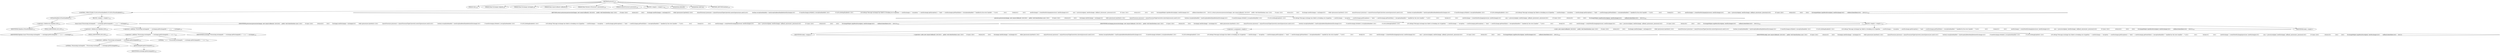 digraph "process" {  
"205" [label = <(METHOD,process)<SUB>110</SUB>> ]
"206" [label = <(PARAM,this)<SUB>110</SUB>> ]
"207" [label = <(PARAM,final Exchange original)<SUB>110</SUB>> ]
"208" [label = <(PARAM,final Exchange exchange)<SUB>110</SUB>> ]
"209" [label = <(PARAM,final AsyncCallback callback)<SUB>110</SUB>> ]
"210" [label = <(PARAM,final Iterator&lt;Processor&gt; processors)<SUB>110</SUB>> ]
"211" [label = <(PARAM,AsyncProcessor processor)<SUB>110</SUB>> ]
"212" [label = <(BLOCK,&lt;empty&gt;,&lt;empty&gt;)<SUB>110</SUB>> ]
"213" [label = <(CONTROL_STRUCTURE,if (LOG.isTraceEnabled()),if (LOG.isTraceEnabled()))<SUB>111</SUB>> ]
"214" [label = <(isTraceEnabled,isTraceEnabled())<SUB>111</SUB>> ]
"215" [label = <(&lt;operator&gt;.fieldAccess,Pipeline.LOG)<SUB>111</SUB>> ]
"216" [label = <(IDENTIFIER,Pipeline,isTraceEnabled())<SUB>111</SUB>> ]
"217" [label = <(FIELD_IDENTIFIER,LOG,LOG)<SUB>111</SUB>> ]
"218" [label = <(BLOCK,&lt;empty&gt;,&lt;empty&gt;)<SUB>111</SUB>> ]
"219" [label = <(trace,trace(&quot;Processing exchangeId: &quot; + exchange.getExchangeId() + &quot; &gt;&gt;&gt; &quot; + exchange))<SUB>113</SUB>> ]
"220" [label = <(&lt;operator&gt;.fieldAccess,Pipeline.LOG)<SUB>113</SUB>> ]
"221" [label = <(IDENTIFIER,Pipeline,trace(&quot;Processing exchangeId: &quot; + exchange.getExchangeId() + &quot; &gt;&gt;&gt; &quot; + exchange))<SUB>113</SUB>> ]
"222" [label = <(FIELD_IDENTIFIER,LOG,LOG)<SUB>113</SUB>> ]
"223" [label = <(&lt;operator&gt;.addition,&quot;Processing exchangeId: &quot; + exchange.getExchangeId() + &quot; &gt;&gt;&gt; &quot; + exchange)<SUB>113</SUB>> ]
"224" [label = <(&lt;operator&gt;.addition,&quot;Processing exchangeId: &quot; + exchange.getExchangeId() + &quot; &gt;&gt;&gt; &quot;)<SUB>113</SUB>> ]
"225" [label = <(&lt;operator&gt;.addition,&quot;Processing exchangeId: &quot; + exchange.getExchangeId())<SUB>113</SUB>> ]
"226" [label = <(LITERAL,&quot;Processing exchangeId: &quot;,&quot;Processing exchangeId: &quot; + exchange.getExchangeId())<SUB>113</SUB>> ]
"227" [label = <(getExchangeId,getExchangeId())<SUB>113</SUB>> ]
"228" [label = <(IDENTIFIER,exchange,getExchangeId())<SUB>113</SUB>> ]
"229" [label = <(LITERAL,&quot; &gt;&gt;&gt; &quot;,&quot;Processing exchangeId: &quot; + exchange.getExchangeId() + &quot; &gt;&gt;&gt; &quot;)<SUB>113</SUB>> ]
"230" [label = <(IDENTIFIER,exchange,&quot;Processing exchangeId: &quot; + exchange.getExchangeId() + &quot; &gt;&gt;&gt; &quot; + exchange)<SUB>113</SUB>> ]
"231" [label = <(RETURN,return processor.process(exchange, new AsyncCallback() {\012\012    public void done(boolean sync) {\012        if (sync) {\012            return;\012        }\012        Exchange nextExchange = exchange;\012        while (processors.hasNext()) {\012            AsyncProcessor processor = AsyncProcessorTypeConverter.convert(processors.next());\012            boolean exceptionHandled = hasExceptionBeenHandled(nextExchange);\012            if (nextExchange.isFailed() || exceptionHandled) {\012                if (LOG.isDebugEnabled()) {\012                    LOG.debug(&quot;Message exchange has failed so breaking out of pipeline: &quot; + nextExchange + &quot; exception: &quot; + nextExchange.getException() + &quot; fault: &quot; + nextExchange.getFault(false) + (exceptionHandled ? &quot; handled by the error handler&quot; : &quot;&quot;));\012                }\012                break;\012            }\012            nextExchange = createNextExchange(processor, nextExchange);\012            sync = process(original, nextExchange, callback, processors, processor);\012            if (!sync) {\012                return;\012            }\012        }\012        ExchangeHelper.copyResults(original, nextExchange);\012        callback.done(false);\012    }\012});,return processor.process(exchange, new AsyncCallback() {\012\012    public void done(boolean sync) {\012        if (sync) {\012            return;\012        }\012        Exchange nextExchange = exchange;\012        while (processors.hasNext()) {\012            AsyncProcessor processor = AsyncProcessorTypeConverter.convert(processors.next());\012            boolean exceptionHandled = hasExceptionBeenHandled(nextExchange);\012            if (nextExchange.isFailed() || exceptionHandled) {\012                if (LOG.isDebugEnabled()) {\012                    LOG.debug(&quot;Message exchange has failed so breaking out of pipeline: &quot; + nextExchange + &quot; exception: &quot; + nextExchange.getException() + &quot; fault: &quot; + nextExchange.getFault(false) + (exceptionHandled ? &quot; handled by the error handler&quot; : &quot;&quot;));\012                }\012                break;\012            }\012            nextExchange = createNextExchange(processor, nextExchange);\012            sync = process(original, nextExchange, callback, processors, processor);\012            if (!sync) {\012                return;\012            }\012        }\012        ExchangeHelper.copyResults(original, nextExchange);\012        callback.done(false);\012    }\012});)<SUB>115</SUB>> ]
"232" [label = <(process,process(exchange, new AsyncCallback() {\012\012    public void done(boolean sync) {\012        if (sync) {\012            return;\012        }\012        Exchange nextExchange = exchange;\012        while (processors.hasNext()) {\012            AsyncProcessor processor = AsyncProcessorTypeConverter.convert(processors.next());\012            boolean exceptionHandled = hasExceptionBeenHandled(nextExchange);\012            if (nextExchange.isFailed() || exceptionHandled) {\012                if (LOG.isDebugEnabled()) {\012                    LOG.debug(&quot;Message exchange has failed so breaking out of pipeline: &quot; + nextExchange + &quot; exception: &quot; + nextExchange.getException() + &quot; fault: &quot; + nextExchange.getFault(false) + (exceptionHandled ? &quot; handled by the error handler&quot; : &quot;&quot;));\012                }\012                break;\012            }\012            nextExchange = createNextExchange(processor, nextExchange);\012            sync = process(original, nextExchange, callback, processors, processor);\012            if (!sync) {\012                return;\012            }\012        }\012        ExchangeHelper.copyResults(original, nextExchange);\012        callback.done(false);\012    }\012}))<SUB>115</SUB>> ]
"233" [label = <(IDENTIFIER,processor,process(exchange, new AsyncCallback() {\012\012    public void done(boolean sync) {\012        if (sync) {\012            return;\012        }\012        Exchange nextExchange = exchange;\012        while (processors.hasNext()) {\012            AsyncProcessor processor = AsyncProcessorTypeConverter.convert(processors.next());\012            boolean exceptionHandled = hasExceptionBeenHandled(nextExchange);\012            if (nextExchange.isFailed() || exceptionHandled) {\012                if (LOG.isDebugEnabled()) {\012                    LOG.debug(&quot;Message exchange has failed so breaking out of pipeline: &quot; + nextExchange + &quot; exception: &quot; + nextExchange.getException() + &quot; fault: &quot; + nextExchange.getFault(false) + (exceptionHandled ? &quot; handled by the error handler&quot; : &quot;&quot;));\012                }\012                break;\012            }\012            nextExchange = createNextExchange(processor, nextExchange);\012            sync = process(original, nextExchange, callback, processors, processor);\012            if (!sync) {\012                return;\012            }\012        }\012        ExchangeHelper.copyResults(original, nextExchange);\012        callback.done(false);\012    }\012}))<SUB>115</SUB>> ]
"234" [label = <(IDENTIFIER,exchange,process(exchange, new AsyncCallback() {\012\012    public void done(boolean sync) {\012        if (sync) {\012            return;\012        }\012        Exchange nextExchange = exchange;\012        while (processors.hasNext()) {\012            AsyncProcessor processor = AsyncProcessorTypeConverter.convert(processors.next());\012            boolean exceptionHandled = hasExceptionBeenHandled(nextExchange);\012            if (nextExchange.isFailed() || exceptionHandled) {\012                if (LOG.isDebugEnabled()) {\012                    LOG.debug(&quot;Message exchange has failed so breaking out of pipeline: &quot; + nextExchange + &quot; exception: &quot; + nextExchange.getException() + &quot; fault: &quot; + nextExchange.getFault(false) + (exceptionHandled ? &quot; handled by the error handler&quot; : &quot;&quot;));\012                }\012                break;\012            }\012            nextExchange = createNextExchange(processor, nextExchange);\012            sync = process(original, nextExchange, callback, processors, processor);\012            if (!sync) {\012                return;\012            }\012        }\012        ExchangeHelper.copyResults(original, nextExchange);\012        callback.done(false);\012    }\012}))<SUB>115</SUB>> ]
"235" [label = <(BLOCK,&lt;empty&gt;,&lt;empty&gt;)<SUB>115</SUB>> ]
"236" [label = <(&lt;operator&gt;.assignment,&lt;empty&gt;)> ]
"237" [label = <(IDENTIFIER,$obj1,&lt;empty&gt;)> ]
"238" [label = <(&lt;operator&gt;.alloc,new AsyncCallback() {\012\012    public void done(boolean sync) {\012        if (sync) {\012            return;\012        }\012        Exchange nextExchange = exchange;\012        while (processors.hasNext()) {\012            AsyncProcessor processor = AsyncProcessorTypeConverter.convert(processors.next());\012            boolean exceptionHandled = hasExceptionBeenHandled(nextExchange);\012            if (nextExchange.isFailed() || exceptionHandled) {\012                if (LOG.isDebugEnabled()) {\012                    LOG.debug(&quot;Message exchange has failed so breaking out of pipeline: &quot; + nextExchange + &quot; exception: &quot; + nextExchange.getException() + &quot; fault: &quot; + nextExchange.getFault(false) + (exceptionHandled ? &quot; handled by the error handler&quot; : &quot;&quot;));\012                }\012                break;\012            }\012            nextExchange = createNextExchange(processor, nextExchange);\012            sync = process(original, nextExchange, callback, processors, processor);\012            if (!sync) {\012                return;\012            }\012        }\012        ExchangeHelper.copyResults(original, nextExchange);\012        callback.done(false);\012    }\012})<SUB>115</SUB>> ]
"239" [label = <(&lt;init&gt;,new AsyncCallback() {\012\012    public void done(boolean sync) {\012        if (sync) {\012            return;\012        }\012        Exchange nextExchange = exchange;\012        while (processors.hasNext()) {\012            AsyncProcessor processor = AsyncProcessorTypeConverter.convert(processors.next());\012            boolean exceptionHandled = hasExceptionBeenHandled(nextExchange);\012            if (nextExchange.isFailed() || exceptionHandled) {\012                if (LOG.isDebugEnabled()) {\012                    LOG.debug(&quot;Message exchange has failed so breaking out of pipeline: &quot; + nextExchange + &quot; exception: &quot; + nextExchange.getException() + &quot; fault: &quot; + nextExchange.getFault(false) + (exceptionHandled ? &quot; handled by the error handler&quot; : &quot;&quot;));\012                }\012                break;\012            }\012            nextExchange = createNextExchange(processor, nextExchange);\012            sync = process(original, nextExchange, callback, processors, processor);\012            if (!sync) {\012                return;\012            }\012        }\012        ExchangeHelper.copyResults(original, nextExchange);\012        callback.done(false);\012    }\012})<SUB>115</SUB>> ]
"240" [label = <(IDENTIFIER,$obj1,new AsyncCallback() {\012\012    public void done(boolean sync) {\012        if (sync) {\012            return;\012        }\012        Exchange nextExchange = exchange;\012        while (processors.hasNext()) {\012            AsyncProcessor processor = AsyncProcessorTypeConverter.convert(processors.next());\012            boolean exceptionHandled = hasExceptionBeenHandled(nextExchange);\012            if (nextExchange.isFailed() || exceptionHandled) {\012                if (LOG.isDebugEnabled()) {\012                    LOG.debug(&quot;Message exchange has failed so breaking out of pipeline: &quot; + nextExchange + &quot; exception: &quot; + nextExchange.getException() + &quot; fault: &quot; + nextExchange.getFault(false) + (exceptionHandled ? &quot; handled by the error handler&quot; : &quot;&quot;));\012                }\012                break;\012            }\012            nextExchange = createNextExchange(processor, nextExchange);\012            sync = process(original, nextExchange, callback, processors, processor);\012            if (!sync) {\012                return;\012            }\012        }\012        ExchangeHelper.copyResults(original, nextExchange);\012        callback.done(false);\012    }\012})> ]
"241" [label = <(IDENTIFIER,$obj1,&lt;empty&gt;)> ]
"242" [label = <(MODIFIER,PRIVATE)> ]
"243" [label = <(MODIFIER,VIRTUAL)> ]
"244" [label = <(METHOD_RETURN,boolean)<SUB>110</SUB>> ]
  "205" -> "206" 
  "205" -> "207" 
  "205" -> "208" 
  "205" -> "209" 
  "205" -> "210" 
  "205" -> "211" 
  "205" -> "212" 
  "205" -> "242" 
  "205" -> "243" 
  "205" -> "244" 
  "212" -> "213" 
  "212" -> "231" 
  "213" -> "214" 
  "213" -> "218" 
  "214" -> "215" 
  "215" -> "216" 
  "215" -> "217" 
  "218" -> "219" 
  "219" -> "220" 
  "219" -> "223" 
  "220" -> "221" 
  "220" -> "222" 
  "223" -> "224" 
  "223" -> "230" 
  "224" -> "225" 
  "224" -> "229" 
  "225" -> "226" 
  "225" -> "227" 
  "227" -> "228" 
  "231" -> "232" 
  "232" -> "233" 
  "232" -> "234" 
  "232" -> "235" 
  "235" -> "236" 
  "235" -> "239" 
  "235" -> "241" 
  "236" -> "237" 
  "236" -> "238" 
  "239" -> "240" 
}
